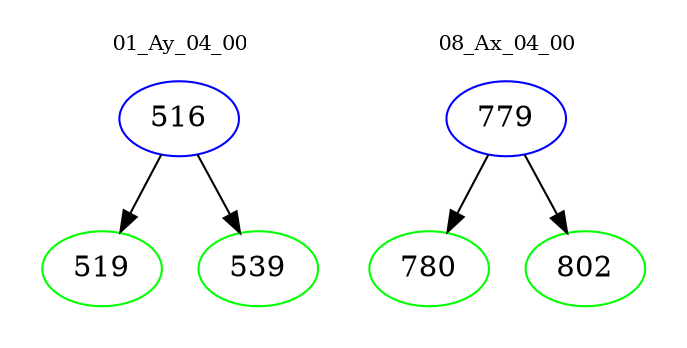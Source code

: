 digraph{
subgraph cluster_0 {
color = white
label = "01_Ay_04_00";
fontsize=10;
T0_516 [label="516", color="blue"]
T0_516 -> T0_519 [color="black"]
T0_519 [label="519", color="green"]
T0_516 -> T0_539 [color="black"]
T0_539 [label="539", color="green"]
}
subgraph cluster_1 {
color = white
label = "08_Ax_04_00";
fontsize=10;
T1_779 [label="779", color="blue"]
T1_779 -> T1_780 [color="black"]
T1_780 [label="780", color="green"]
T1_779 -> T1_802 [color="black"]
T1_802 [label="802", color="green"]
}
}
